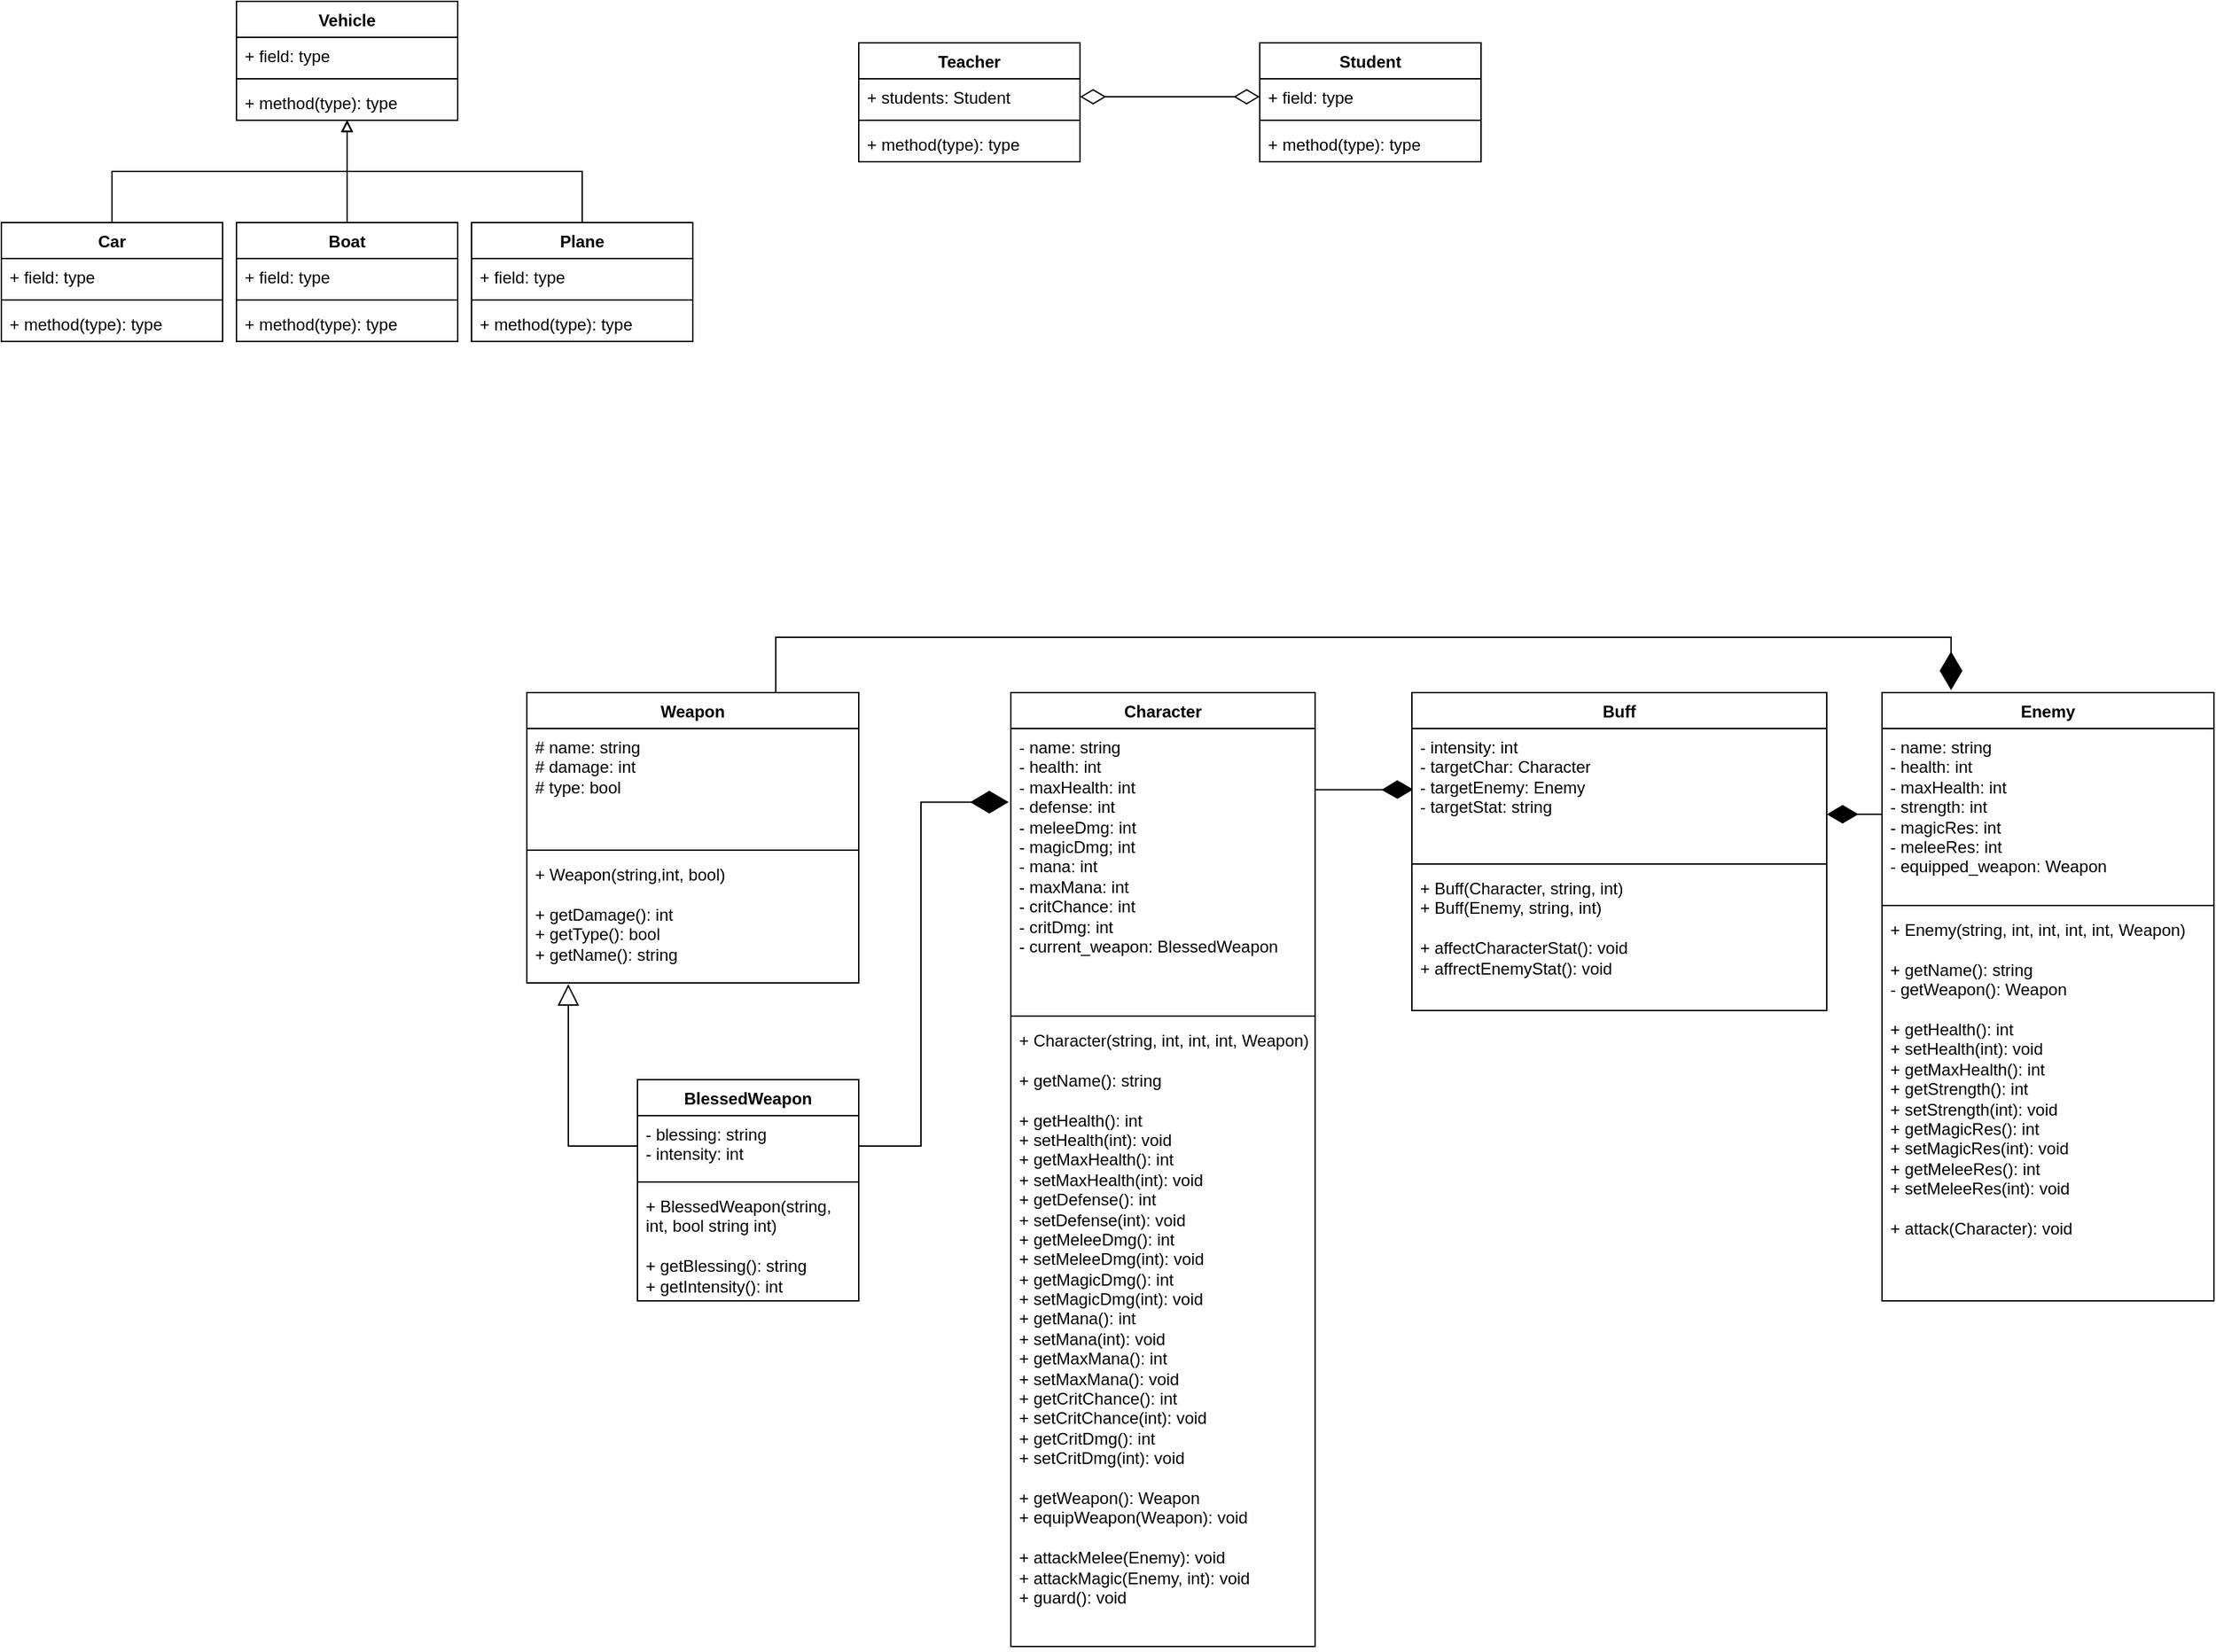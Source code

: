 <mxfile version="27.0.5">
  <diagram name="Página-1" id="1vbNerXCHrLZ9nZTJSyD">
    <mxGraphModel dx="7797" dy="4667" grid="1" gridSize="10" guides="1" tooltips="1" connect="1" arrows="1" fold="1" page="1" pageScale="1" pageWidth="850" pageHeight="1100" math="0" shadow="0">
      <root>
        <mxCell id="0" />
        <mxCell id="1" parent="0" />
        <mxCell id="kRY2xfzmJEt02Ilp_Ciy-17" value="Character" style="swimlane;fontStyle=1;align=center;verticalAlign=top;childLayout=stackLayout;horizontal=1;startSize=26;horizontalStack=0;resizeParent=1;resizeParentMax=0;resizeLast=0;collapsible=1;marginBottom=0;whiteSpace=wrap;html=1;" parent="1" vertex="1">
          <mxGeometry x="-80" y="50" width="220" height="690" as="geometry" />
        </mxCell>
        <mxCell id="kRY2xfzmJEt02Ilp_Ciy-18" value="&lt;div&gt;- name: string&lt;br&gt;&lt;/div&gt;&lt;div&gt;- health: int&lt;br&gt;&lt;/div&gt;&lt;div&gt;- maxHealth: int&lt;br&gt;&lt;/div&gt;&lt;div&gt;- defense: int&lt;br&gt;&lt;/div&gt;&lt;div&gt;- meleeDmg: int&lt;br&gt;&lt;/div&gt;&lt;div&gt;- magicDmg; int&lt;br&gt;&lt;/div&gt;&lt;div&gt;- mana: int&lt;/div&gt;&lt;div&gt;- maxMana: int&lt;br&gt;&lt;/div&gt;&lt;div&gt;- critChance: int&lt;br&gt;&lt;/div&gt;&lt;div&gt;- critDmg: int&lt;br&gt;&lt;/div&gt;&lt;div&gt;- current_weapon: BlessedWeapon&lt;br&gt;&lt;/div&gt;&lt;div&gt;&lt;br&gt;&lt;/div&gt;&lt;div&gt;&lt;br&gt;&lt;/div&gt;" style="text;strokeColor=none;fillColor=none;align=left;verticalAlign=top;spacingLeft=4;spacingRight=4;overflow=hidden;rotatable=0;points=[[0,0.5],[1,0.5]];portConstraint=eastwest;whiteSpace=wrap;html=1;" parent="kRY2xfzmJEt02Ilp_Ciy-17" vertex="1">
          <mxGeometry y="26" width="220" height="204" as="geometry" />
        </mxCell>
        <mxCell id="kRY2xfzmJEt02Ilp_Ciy-19" value="" style="line;strokeWidth=1;fillColor=none;align=left;verticalAlign=middle;spacingTop=-1;spacingLeft=3;spacingRight=3;rotatable=0;labelPosition=right;points=[];portConstraint=eastwest;strokeColor=inherit;" parent="kRY2xfzmJEt02Ilp_Ciy-17" vertex="1">
          <mxGeometry y="230" width="220" height="8" as="geometry" />
        </mxCell>
        <mxCell id="kRY2xfzmJEt02Ilp_Ciy-20" value="&lt;div&gt;+ Character(string, int, int, int, Weapon)&lt;/div&gt;&lt;div&gt;&lt;br&gt;&lt;/div&gt;&lt;div&gt;+ getName(): string&lt;br&gt;&lt;br&gt;&lt;/div&gt;&lt;div&gt;+ getHealth(): int&lt;/div&gt;&lt;div&gt;+ setHealth(int): void&lt;br&gt;&lt;/div&gt;&lt;div&gt;+ getMaxHealth(): int&lt;/div&gt;&lt;div&gt;+ setMaxHealth(int): void&lt;/div&gt;&lt;div&gt;+ getDefense(): int&lt;/div&gt;&lt;div&gt;+ setDefense(int): void&lt;/div&gt;&lt;div&gt;+ getMeleeDmg(): int&lt;/div&gt;&lt;div&gt;+ setMeleeDmg(int): void&lt;/div&gt;&lt;div&gt;+ getMagicDmg(): int&lt;/div&gt;&lt;div&gt;+ setMagicDmg(int): void&lt;/div&gt;&lt;div&gt;+ getMana(): int&lt;/div&gt;&lt;div&gt;+ setMana(int): void&lt;/div&gt;&lt;div&gt;+ getMaxMana(): int&lt;/div&gt;&lt;div&gt;+ setMaxMana(): void&lt;br&gt;&lt;/div&gt;&lt;div&gt;+ getCritChance(): int&lt;/div&gt;&lt;div&gt;+ setCritChance(int): void&lt;/div&gt;&lt;div&gt;+ getCritDmg(): int&lt;/div&gt;&lt;div&gt;+ setCritDmg(int): void&lt;/div&gt;&lt;div&gt;&lt;br&gt;&lt;/div&gt;&lt;div&gt;+ getWeapon(): Weapon&lt;/div&gt;&lt;div&gt;+ equipWeapon(Weapon): void&lt;/div&gt;&lt;div&gt;&lt;br&gt;&lt;/div&gt;&lt;div&gt;+ attackMelee(Enemy): void&lt;/div&gt;&lt;div&gt;+ attackMagic(Enemy, int): void&lt;/div&gt;&lt;div&gt;+ guard(): void&lt;br&gt;&lt;/div&gt;" style="text;strokeColor=none;fillColor=none;align=left;verticalAlign=top;spacingLeft=4;spacingRight=4;overflow=hidden;rotatable=0;points=[[0,0.5],[1,0.5]];portConstraint=eastwest;whiteSpace=wrap;html=1;" parent="kRY2xfzmJEt02Ilp_Ciy-17" vertex="1">
          <mxGeometry y="238" width="220" height="452" as="geometry" />
        </mxCell>
        <mxCell id="kRY2xfzmJEt02Ilp_Ciy-21" value="Enemy" style="swimlane;fontStyle=1;align=center;verticalAlign=top;childLayout=stackLayout;horizontal=1;startSize=26;horizontalStack=0;resizeParent=1;resizeParentMax=0;resizeLast=0;collapsible=1;marginBottom=0;whiteSpace=wrap;html=1;" parent="1" vertex="1">
          <mxGeometry x="550" y="50" width="240" height="440" as="geometry" />
        </mxCell>
        <mxCell id="kRY2xfzmJEt02Ilp_Ciy-22" value="&lt;div&gt;- name: string&lt;br&gt;- health: int&lt;/div&gt;&lt;div&gt;- maxHealth: int&lt;br&gt;&lt;/div&gt;&lt;div&gt;- strength: int&lt;br&gt;&lt;/div&gt;&lt;div&gt;- magicRes: int&lt;br&gt;&lt;/div&gt;&lt;div&gt;- meleeRes: int&lt;/div&gt;&lt;div&gt;- equipped_weapon: Weapon&lt;br&gt;&lt;/div&gt;&lt;div&gt;&lt;br&gt;&lt;/div&gt;" style="text;strokeColor=none;fillColor=none;align=left;verticalAlign=top;spacingLeft=4;spacingRight=4;overflow=hidden;rotatable=0;points=[[0,0.5],[1,0.5]];portConstraint=eastwest;whiteSpace=wrap;html=1;" parent="kRY2xfzmJEt02Ilp_Ciy-21" vertex="1">
          <mxGeometry y="26" width="240" height="124" as="geometry" />
        </mxCell>
        <mxCell id="kRY2xfzmJEt02Ilp_Ciy-23" value="" style="line;strokeWidth=1;fillColor=none;align=left;verticalAlign=middle;spacingTop=-1;spacingLeft=3;spacingRight=3;rotatable=0;labelPosition=right;points=[];portConstraint=eastwest;strokeColor=inherit;" parent="kRY2xfzmJEt02Ilp_Ciy-21" vertex="1">
          <mxGeometry y="150" width="240" height="8" as="geometry" />
        </mxCell>
        <mxCell id="kRY2xfzmJEt02Ilp_Ciy-24" value="&lt;div&gt;+ Enemy(string, int, int, int, int, Weapon)&lt;/div&gt;&lt;div&gt;&lt;br&gt;&lt;/div&gt;&lt;div&gt;+ getName(): string&lt;/div&gt;&lt;div&gt;- getWeapon(): Weapon&lt;/div&gt;&lt;div&gt;&lt;br&gt;&lt;/div&gt;&lt;div&gt;+ getHealth(): int&lt;/div&gt;&lt;div&gt;+ setHealth(int): void&lt;/div&gt;&lt;div&gt;+ getMaxHealth(): int&lt;br&gt;&lt;/div&gt;&lt;div&gt;+ getStrength(): int&lt;/div&gt;&lt;div&gt;+ setStrength(int): void&lt;/div&gt;&lt;div&gt;+ getMagicRes(): int&lt;/div&gt;&lt;div&gt;+ setMagicRes(int): void&lt;/div&gt;&lt;div&gt;+ getMeleeRes(): int&lt;/div&gt;&lt;div&gt;+ setMeleeRes(int): void&lt;br&gt;&lt;/div&gt;&lt;div&gt;&lt;br&gt;+ attack(Character): void&lt;/div&gt;" style="text;strokeColor=none;fillColor=none;align=left;verticalAlign=top;spacingLeft=4;spacingRight=4;overflow=hidden;rotatable=0;points=[[0,0.5],[1,0.5]];portConstraint=eastwest;whiteSpace=wrap;html=1;" parent="kRY2xfzmJEt02Ilp_Ciy-21" vertex="1">
          <mxGeometry y="158" width="240" height="282" as="geometry" />
        </mxCell>
        <mxCell id="lvRKqF9mnhkx7g264Tna-10" value="Buff" style="swimlane;fontStyle=1;align=center;verticalAlign=top;childLayout=stackLayout;horizontal=1;startSize=26;horizontalStack=0;resizeParent=1;resizeParentMax=0;resizeLast=0;collapsible=1;marginBottom=0;whiteSpace=wrap;html=1;" parent="1" vertex="1">
          <mxGeometry x="210" y="50" width="300" height="230" as="geometry" />
        </mxCell>
        <mxCell id="lvRKqF9mnhkx7g264Tna-11" value="&lt;div&gt;- intensity: int&lt;/div&gt;&lt;div&gt;- targetChar: Character&lt;/div&gt;&lt;div&gt;- targetEnemy: Enemy&lt;br&gt;&lt;/div&gt;&lt;div&gt;- targetStat: string&lt;/div&gt;&lt;div&gt;&lt;br&gt;&lt;/div&gt;" style="text;strokeColor=none;fillColor=none;align=left;verticalAlign=top;spacingLeft=4;spacingRight=4;overflow=hidden;rotatable=0;points=[[0,0.5],[1,0.5]];portConstraint=eastwest;whiteSpace=wrap;html=1;" parent="lvRKqF9mnhkx7g264Tna-10" vertex="1">
          <mxGeometry y="26" width="300" height="94" as="geometry" />
        </mxCell>
        <mxCell id="lvRKqF9mnhkx7g264Tna-12" value="" style="line;strokeWidth=1;fillColor=none;align=left;verticalAlign=middle;spacingTop=-1;spacingLeft=3;spacingRight=3;rotatable=0;labelPosition=right;points=[];portConstraint=eastwest;strokeColor=inherit;" parent="lvRKqF9mnhkx7g264Tna-10" vertex="1">
          <mxGeometry y="120" width="300" height="8" as="geometry" />
        </mxCell>
        <mxCell id="lvRKqF9mnhkx7g264Tna-13" value="&lt;div&gt;+ Buff(Character, string, int)&lt;/div&gt;&lt;div&gt;+ Buff(Enemy, string, int)&lt;br&gt;&lt;/div&gt;&lt;div&gt;&lt;br&gt;&lt;/div&gt;&lt;div&gt;+ affectCharacterStat(): void&lt;/div&gt;&lt;div&gt;+ affrectEnemyStat(): void&lt;br&gt;&lt;/div&gt;" style="text;strokeColor=none;fillColor=none;align=left;verticalAlign=top;spacingLeft=4;spacingRight=4;overflow=hidden;rotatable=0;points=[[0,0.5],[1,0.5]];portConstraint=eastwest;whiteSpace=wrap;html=1;" parent="lvRKqF9mnhkx7g264Tna-10" vertex="1">
          <mxGeometry y="128" width="300" height="102" as="geometry" />
        </mxCell>
        <mxCell id="Md4A6ySKZC9SYojYEflb-10" style="edgeStyle=orthogonalEdgeStyle;rounded=0;orthogonalLoop=1;jettySize=auto;html=1;exitX=0.75;exitY=0;exitDx=0;exitDy=0;endArrow=diamondThin;endFill=1;endSize=25;entryX=0.208;entryY=-0.004;entryDx=0;entryDy=0;entryPerimeter=0;" parent="1" source="m2tnZ-UiXffjEg8Qm8sI-2" target="kRY2xfzmJEt02Ilp_Ciy-21" edge="1">
          <mxGeometry relative="1" as="geometry">
            <mxPoint x="660" y="30" as="targetPoint" />
            <Array as="points">
              <mxPoint x="-250" y="10" />
              <mxPoint x="600" y="10" />
            </Array>
          </mxGeometry>
        </mxCell>
        <mxCell id="m2tnZ-UiXffjEg8Qm8sI-2" value="Weapon" style="swimlane;fontStyle=1;align=center;verticalAlign=top;childLayout=stackLayout;horizontal=1;startSize=26;horizontalStack=0;resizeParent=1;resizeParentMax=0;resizeLast=0;collapsible=1;marginBottom=0;whiteSpace=wrap;html=1;" parent="1" vertex="1">
          <mxGeometry x="-430" y="50" width="240" height="210" as="geometry" />
        </mxCell>
        <mxCell id="m2tnZ-UiXffjEg8Qm8sI-3" value="&lt;div&gt;# name: string&lt;/div&gt;&lt;div&gt;# damage: int&lt;/div&gt;&lt;div&gt;# type: bool&lt;/div&gt;" style="text;strokeColor=none;fillColor=none;align=left;verticalAlign=top;spacingLeft=4;spacingRight=4;overflow=hidden;rotatable=0;points=[[0,0.5],[1,0.5]];portConstraint=eastwest;whiteSpace=wrap;html=1;" parent="m2tnZ-UiXffjEg8Qm8sI-2" vertex="1">
          <mxGeometry y="26" width="240" height="84" as="geometry" />
        </mxCell>
        <mxCell id="m2tnZ-UiXffjEg8Qm8sI-4" value="" style="line;strokeWidth=1;fillColor=none;align=left;verticalAlign=middle;spacingTop=-1;spacingLeft=3;spacingRight=3;rotatable=0;labelPosition=right;points=[];portConstraint=eastwest;strokeColor=inherit;" parent="m2tnZ-UiXffjEg8Qm8sI-2" vertex="1">
          <mxGeometry y="110" width="240" height="8" as="geometry" />
        </mxCell>
        <mxCell id="m2tnZ-UiXffjEg8Qm8sI-5" value="&lt;div&gt;+ Weapon(string,int, bool)&lt;/div&gt;&lt;div&gt;&lt;br&gt;&lt;/div&gt;&lt;div&gt;+ getDamage(): int&lt;/div&gt;&lt;div&gt;+ getType(): bool&lt;/div&gt;&lt;div&gt;+ getName(): string&lt;br&gt;&lt;/div&gt;" style="text;strokeColor=none;fillColor=none;align=left;verticalAlign=top;spacingLeft=4;spacingRight=4;overflow=hidden;rotatable=0;points=[[0,0.5],[1,0.5]];portConstraint=eastwest;whiteSpace=wrap;html=1;" parent="m2tnZ-UiXffjEg8Qm8sI-2" vertex="1">
          <mxGeometry y="118" width="240" height="92" as="geometry" />
        </mxCell>
        <mxCell id="VCFjU2ayawt8uLSKTakd-1" style="edgeStyle=orthogonalEdgeStyle;rounded=0;orthogonalLoop=1;jettySize=auto;html=1;exitX=0.999;exitY=0.217;exitDx=0;exitDy=0;endArrow=diamondThin;endFill=1;endSize=20;exitPerimeter=0;" parent="1" source="kRY2xfzmJEt02Ilp_Ciy-18" edge="1">
          <mxGeometry relative="1" as="geometry">
            <mxPoint x="211" y="120" as="targetPoint" />
            <Array as="points">
              <mxPoint x="190" y="120" />
            </Array>
          </mxGeometry>
        </mxCell>
        <mxCell id="VCFjU2ayawt8uLSKTakd-3" style="edgeStyle=orthogonalEdgeStyle;rounded=0;orthogonalLoop=1;jettySize=auto;html=1;exitX=0;exitY=0.5;exitDx=0;exitDy=0;endSize=20;endArrow=diamondThin;endFill=1;entryX=1;entryY=0.668;entryDx=0;entryDy=0;entryPerimeter=0;" parent="1" source="kRY2xfzmJEt02Ilp_Ciy-22" target="lvRKqF9mnhkx7g264Tna-11" edge="1">
          <mxGeometry relative="1" as="geometry">
            <mxPoint x="530" y="180" as="targetPoint" />
          </mxGeometry>
        </mxCell>
        <mxCell id="Md4A6ySKZC9SYojYEflb-5" value="BlessedWeapon" style="swimlane;fontStyle=1;align=center;verticalAlign=top;childLayout=stackLayout;horizontal=1;startSize=26;horizontalStack=0;resizeParent=1;resizeParentMax=0;resizeLast=0;collapsible=1;marginBottom=0;whiteSpace=wrap;html=1;" parent="1" vertex="1">
          <mxGeometry x="-350" y="330" width="160" height="160" as="geometry" />
        </mxCell>
        <mxCell id="Md4A6ySKZC9SYojYEflb-6" value="&lt;div&gt;- blessing: string&lt;/div&gt;&lt;div&gt;- intensity: int&lt;br&gt;&lt;/div&gt;" style="text;strokeColor=none;fillColor=none;align=left;verticalAlign=top;spacingLeft=4;spacingRight=4;overflow=hidden;rotatable=0;points=[[0,0.5],[1,0.5]];portConstraint=eastwest;whiteSpace=wrap;html=1;" parent="Md4A6ySKZC9SYojYEflb-5" vertex="1">
          <mxGeometry y="26" width="160" height="44" as="geometry" />
        </mxCell>
        <mxCell id="Md4A6ySKZC9SYojYEflb-7" value="" style="line;strokeWidth=1;fillColor=none;align=left;verticalAlign=middle;spacingTop=-1;spacingLeft=3;spacingRight=3;rotatable=0;labelPosition=right;points=[];portConstraint=eastwest;strokeColor=inherit;" parent="Md4A6ySKZC9SYojYEflb-5" vertex="1">
          <mxGeometry y="70" width="160" height="8" as="geometry" />
        </mxCell>
        <mxCell id="Md4A6ySKZC9SYojYEflb-8" value="&lt;div&gt;+ BlessedWeapon(string, int, bool string int)&lt;br&gt;&lt;br&gt;&lt;/div&gt;&lt;div&gt;+ getBlessing(): string&lt;br&gt;+ getIntensity(): int&lt;br&gt;&lt;/div&gt;" style="text;strokeColor=none;fillColor=none;align=left;verticalAlign=top;spacingLeft=4;spacingRight=4;overflow=hidden;rotatable=0;points=[[0,0.5],[1,0.5]];portConstraint=eastwest;whiteSpace=wrap;html=1;" parent="Md4A6ySKZC9SYojYEflb-5" vertex="1">
          <mxGeometry y="78" width="160" height="82" as="geometry" />
        </mxCell>
        <mxCell id="Md4A6ySKZC9SYojYEflb-9" style="edgeStyle=orthogonalEdgeStyle;rounded=0;orthogonalLoop=1;jettySize=auto;html=1;exitX=0;exitY=0.5;exitDx=0;exitDy=0;entryX=0.125;entryY=1.01;entryDx=0;entryDy=0;entryPerimeter=0;endArrow=block;endFill=0;endSize=13;" parent="1" source="Md4A6ySKZC9SYojYEflb-6" target="m2tnZ-UiXffjEg8Qm8sI-5" edge="1">
          <mxGeometry relative="1" as="geometry" />
        </mxCell>
        <mxCell id="Md4A6ySKZC9SYojYEflb-11" style="edgeStyle=orthogonalEdgeStyle;rounded=0;orthogonalLoop=1;jettySize=auto;html=1;exitX=1;exitY=0.5;exitDx=0;exitDy=0;entryX=-0.007;entryY=0.261;entryDx=0;entryDy=0;entryPerimeter=0;endArrow=diamondThin;endFill=1;endSize=25;" parent="1" source="Md4A6ySKZC9SYojYEflb-6" target="kRY2xfzmJEt02Ilp_Ciy-18" edge="1">
          <mxGeometry relative="1" as="geometry" />
        </mxCell>
        <mxCell id="EzLkE5CdSaiuGxsI6T73-1" value="Vehicle" style="swimlane;fontStyle=1;align=center;verticalAlign=top;childLayout=stackLayout;horizontal=1;startSize=26;horizontalStack=0;resizeParent=1;resizeParentMax=0;resizeLast=0;collapsible=1;marginBottom=0;whiteSpace=wrap;html=1;" parent="1" vertex="1">
          <mxGeometry x="-640" y="-450" width="160" height="86" as="geometry" />
        </mxCell>
        <mxCell id="EzLkE5CdSaiuGxsI6T73-2" value="+ field: type" style="text;strokeColor=none;fillColor=none;align=left;verticalAlign=top;spacingLeft=4;spacingRight=4;overflow=hidden;rotatable=0;points=[[0,0.5],[1,0.5]];portConstraint=eastwest;whiteSpace=wrap;html=1;" parent="EzLkE5CdSaiuGxsI6T73-1" vertex="1">
          <mxGeometry y="26" width="160" height="26" as="geometry" />
        </mxCell>
        <mxCell id="EzLkE5CdSaiuGxsI6T73-3" value="" style="line;strokeWidth=1;fillColor=none;align=left;verticalAlign=middle;spacingTop=-1;spacingLeft=3;spacingRight=3;rotatable=0;labelPosition=right;points=[];portConstraint=eastwest;strokeColor=inherit;" parent="EzLkE5CdSaiuGxsI6T73-1" vertex="1">
          <mxGeometry y="52" width="160" height="8" as="geometry" />
        </mxCell>
        <mxCell id="EzLkE5CdSaiuGxsI6T73-4" value="+ method(type): type" style="text;strokeColor=none;fillColor=none;align=left;verticalAlign=top;spacingLeft=4;spacingRight=4;overflow=hidden;rotatable=0;points=[[0,0.5],[1,0.5]];portConstraint=eastwest;whiteSpace=wrap;html=1;" parent="EzLkE5CdSaiuGxsI6T73-1" vertex="1">
          <mxGeometry y="60" width="160" height="26" as="geometry" />
        </mxCell>
        <mxCell id="EzLkE5CdSaiuGxsI6T73-5" value="Car" style="swimlane;fontStyle=1;align=center;verticalAlign=top;childLayout=stackLayout;horizontal=1;startSize=26;horizontalStack=0;resizeParent=1;resizeParentMax=0;resizeLast=0;collapsible=1;marginBottom=0;whiteSpace=wrap;html=1;" parent="1" vertex="1">
          <mxGeometry x="-810" y="-290" width="160" height="86" as="geometry" />
        </mxCell>
        <mxCell id="EzLkE5CdSaiuGxsI6T73-6" value="+ field: type" style="text;strokeColor=none;fillColor=none;align=left;verticalAlign=top;spacingLeft=4;spacingRight=4;overflow=hidden;rotatable=0;points=[[0,0.5],[1,0.5]];portConstraint=eastwest;whiteSpace=wrap;html=1;" parent="EzLkE5CdSaiuGxsI6T73-5" vertex="1">
          <mxGeometry y="26" width="160" height="26" as="geometry" />
        </mxCell>
        <mxCell id="EzLkE5CdSaiuGxsI6T73-7" value="" style="line;strokeWidth=1;fillColor=none;align=left;verticalAlign=middle;spacingTop=-1;spacingLeft=3;spacingRight=3;rotatable=0;labelPosition=right;points=[];portConstraint=eastwest;strokeColor=inherit;" parent="EzLkE5CdSaiuGxsI6T73-5" vertex="1">
          <mxGeometry y="52" width="160" height="8" as="geometry" />
        </mxCell>
        <mxCell id="EzLkE5CdSaiuGxsI6T73-8" value="+ method(type): type" style="text;strokeColor=none;fillColor=none;align=left;verticalAlign=top;spacingLeft=4;spacingRight=4;overflow=hidden;rotatable=0;points=[[0,0.5],[1,0.5]];portConstraint=eastwest;whiteSpace=wrap;html=1;" parent="EzLkE5CdSaiuGxsI6T73-5" vertex="1">
          <mxGeometry y="60" width="160" height="26" as="geometry" />
        </mxCell>
        <mxCell id="EzLkE5CdSaiuGxsI6T73-9" value="Boat" style="swimlane;fontStyle=1;align=center;verticalAlign=top;childLayout=stackLayout;horizontal=1;startSize=26;horizontalStack=0;resizeParent=1;resizeParentMax=0;resizeLast=0;collapsible=1;marginBottom=0;whiteSpace=wrap;html=1;" parent="1" vertex="1">
          <mxGeometry x="-640" y="-290" width="160" height="86" as="geometry" />
        </mxCell>
        <mxCell id="EzLkE5CdSaiuGxsI6T73-10" value="+ field: type" style="text;strokeColor=none;fillColor=none;align=left;verticalAlign=top;spacingLeft=4;spacingRight=4;overflow=hidden;rotatable=0;points=[[0,0.5],[1,0.5]];portConstraint=eastwest;whiteSpace=wrap;html=1;" parent="EzLkE5CdSaiuGxsI6T73-9" vertex="1">
          <mxGeometry y="26" width="160" height="26" as="geometry" />
        </mxCell>
        <mxCell id="EzLkE5CdSaiuGxsI6T73-11" value="" style="line;strokeWidth=1;fillColor=none;align=left;verticalAlign=middle;spacingTop=-1;spacingLeft=3;spacingRight=3;rotatable=0;labelPosition=right;points=[];portConstraint=eastwest;strokeColor=inherit;" parent="EzLkE5CdSaiuGxsI6T73-9" vertex="1">
          <mxGeometry y="52" width="160" height="8" as="geometry" />
        </mxCell>
        <mxCell id="EzLkE5CdSaiuGxsI6T73-12" value="+ method(type): type" style="text;strokeColor=none;fillColor=none;align=left;verticalAlign=top;spacingLeft=4;spacingRight=4;overflow=hidden;rotatable=0;points=[[0,0.5],[1,0.5]];portConstraint=eastwest;whiteSpace=wrap;html=1;" parent="EzLkE5CdSaiuGxsI6T73-9" vertex="1">
          <mxGeometry y="60" width="160" height="26" as="geometry" />
        </mxCell>
        <mxCell id="EzLkE5CdSaiuGxsI6T73-13" value="Plane" style="swimlane;fontStyle=1;align=center;verticalAlign=top;childLayout=stackLayout;horizontal=1;startSize=26;horizontalStack=0;resizeParent=1;resizeParentMax=0;resizeLast=0;collapsible=1;marginBottom=0;whiteSpace=wrap;html=1;" parent="1" vertex="1">
          <mxGeometry x="-470" y="-290" width="160" height="86" as="geometry" />
        </mxCell>
        <mxCell id="EzLkE5CdSaiuGxsI6T73-14" value="+ field: type" style="text;strokeColor=none;fillColor=none;align=left;verticalAlign=top;spacingLeft=4;spacingRight=4;overflow=hidden;rotatable=0;points=[[0,0.5],[1,0.5]];portConstraint=eastwest;whiteSpace=wrap;html=1;" parent="EzLkE5CdSaiuGxsI6T73-13" vertex="1">
          <mxGeometry y="26" width="160" height="26" as="geometry" />
        </mxCell>
        <mxCell id="EzLkE5CdSaiuGxsI6T73-15" value="" style="line;strokeWidth=1;fillColor=none;align=left;verticalAlign=middle;spacingTop=-1;spacingLeft=3;spacingRight=3;rotatable=0;labelPosition=right;points=[];portConstraint=eastwest;strokeColor=inherit;" parent="EzLkE5CdSaiuGxsI6T73-13" vertex="1">
          <mxGeometry y="52" width="160" height="8" as="geometry" />
        </mxCell>
        <mxCell id="EzLkE5CdSaiuGxsI6T73-16" value="+ method(type): type" style="text;strokeColor=none;fillColor=none;align=left;verticalAlign=top;spacingLeft=4;spacingRight=4;overflow=hidden;rotatable=0;points=[[0,0.5],[1,0.5]];portConstraint=eastwest;whiteSpace=wrap;html=1;" parent="EzLkE5CdSaiuGxsI6T73-13" vertex="1">
          <mxGeometry y="60" width="160" height="26" as="geometry" />
        </mxCell>
        <mxCell id="EzLkE5CdSaiuGxsI6T73-21" style="edgeStyle=orthogonalEdgeStyle;rounded=0;orthogonalLoop=1;jettySize=auto;html=1;exitX=0.5;exitY=0;exitDx=0;exitDy=0;endArrow=block;endFill=0;" parent="1" source="EzLkE5CdSaiuGxsI6T73-5" edge="1">
          <mxGeometry relative="1" as="geometry">
            <mxPoint x="-560" y="-364" as="targetPoint" />
            <Array as="points">
              <mxPoint x="-730" y="-327" />
              <mxPoint x="-560" y="-327" />
              <mxPoint x="-560" y="-364" />
            </Array>
          </mxGeometry>
        </mxCell>
        <mxCell id="EzLkE5CdSaiuGxsI6T73-22" style="edgeStyle=orthogonalEdgeStyle;rounded=0;orthogonalLoop=1;jettySize=auto;html=1;exitX=0.5;exitY=0;exitDx=0;exitDy=0;entryX=0.501;entryY=0.998;entryDx=0;entryDy=0;entryPerimeter=0;endArrow=block;endFill=0;" parent="1" source="EzLkE5CdSaiuGxsI6T73-9" target="EzLkE5CdSaiuGxsI6T73-4" edge="1">
          <mxGeometry relative="1" as="geometry">
            <Array as="points">
              <mxPoint x="-560" y="-364" />
              <mxPoint x="-560" y="-364" />
            </Array>
          </mxGeometry>
        </mxCell>
        <mxCell id="EzLkE5CdSaiuGxsI6T73-23" style="edgeStyle=orthogonalEdgeStyle;rounded=0;orthogonalLoop=1;jettySize=auto;html=1;exitX=0.5;exitY=0;exitDx=0;exitDy=0;entryX=0.498;entryY=0.989;entryDx=0;entryDy=0;entryPerimeter=0;endArrow=block;endFill=0;" parent="1" source="EzLkE5CdSaiuGxsI6T73-13" target="EzLkE5CdSaiuGxsI6T73-4" edge="1">
          <mxGeometry relative="1" as="geometry">
            <Array as="points">
              <mxPoint x="-390" y="-327" />
              <mxPoint x="-560" y="-327" />
              <mxPoint x="-560" y="-364" />
            </Array>
          </mxGeometry>
        </mxCell>
        <mxCell id="EzLkE5CdSaiuGxsI6T73-24" value="Teacher" style="swimlane;fontStyle=1;align=center;verticalAlign=top;childLayout=stackLayout;horizontal=1;startSize=26;horizontalStack=0;resizeParent=1;resizeParentMax=0;resizeLast=0;collapsible=1;marginBottom=0;whiteSpace=wrap;html=1;" parent="1" vertex="1">
          <mxGeometry x="-190" y="-420" width="160" height="86" as="geometry" />
        </mxCell>
        <mxCell id="EzLkE5CdSaiuGxsI6T73-25" value="+ students: Student" style="text;strokeColor=none;fillColor=none;align=left;verticalAlign=top;spacingLeft=4;spacingRight=4;overflow=hidden;rotatable=0;points=[[0,0.5],[1,0.5]];portConstraint=eastwest;whiteSpace=wrap;html=1;" parent="EzLkE5CdSaiuGxsI6T73-24" vertex="1">
          <mxGeometry y="26" width="160" height="26" as="geometry" />
        </mxCell>
        <mxCell id="EzLkE5CdSaiuGxsI6T73-26" value="" style="line;strokeWidth=1;fillColor=none;align=left;verticalAlign=middle;spacingTop=-1;spacingLeft=3;spacingRight=3;rotatable=0;labelPosition=right;points=[];portConstraint=eastwest;strokeColor=inherit;" parent="EzLkE5CdSaiuGxsI6T73-24" vertex="1">
          <mxGeometry y="52" width="160" height="8" as="geometry" />
        </mxCell>
        <mxCell id="EzLkE5CdSaiuGxsI6T73-27" value="+ method(type): type" style="text;strokeColor=none;fillColor=none;align=left;verticalAlign=top;spacingLeft=4;spacingRight=4;overflow=hidden;rotatable=0;points=[[0,0.5],[1,0.5]];portConstraint=eastwest;whiteSpace=wrap;html=1;" parent="EzLkE5CdSaiuGxsI6T73-24" vertex="1">
          <mxGeometry y="60" width="160" height="26" as="geometry" />
        </mxCell>
        <mxCell id="EzLkE5CdSaiuGxsI6T73-28" value="Student" style="swimlane;fontStyle=1;align=center;verticalAlign=top;childLayout=stackLayout;horizontal=1;startSize=26;horizontalStack=0;resizeParent=1;resizeParentMax=0;resizeLast=0;collapsible=1;marginBottom=0;whiteSpace=wrap;html=1;" parent="1" vertex="1">
          <mxGeometry x="100" y="-420" width="160" height="86" as="geometry" />
        </mxCell>
        <mxCell id="EzLkE5CdSaiuGxsI6T73-29" value="+ field: type" style="text;strokeColor=none;fillColor=none;align=left;verticalAlign=top;spacingLeft=4;spacingRight=4;overflow=hidden;rotatable=0;points=[[0,0.5],[1,0.5]];portConstraint=eastwest;whiteSpace=wrap;html=1;" parent="EzLkE5CdSaiuGxsI6T73-28" vertex="1">
          <mxGeometry y="26" width="160" height="26" as="geometry" />
        </mxCell>
        <mxCell id="EzLkE5CdSaiuGxsI6T73-30" value="" style="line;strokeWidth=1;fillColor=none;align=left;verticalAlign=middle;spacingTop=-1;spacingLeft=3;spacingRight=3;rotatable=0;labelPosition=right;points=[];portConstraint=eastwest;strokeColor=inherit;" parent="EzLkE5CdSaiuGxsI6T73-28" vertex="1">
          <mxGeometry y="52" width="160" height="8" as="geometry" />
        </mxCell>
        <mxCell id="EzLkE5CdSaiuGxsI6T73-31" value="+ method(type): type" style="text;strokeColor=none;fillColor=none;align=left;verticalAlign=top;spacingLeft=4;spacingRight=4;overflow=hidden;rotatable=0;points=[[0,0.5],[1,0.5]];portConstraint=eastwest;whiteSpace=wrap;html=1;" parent="EzLkE5CdSaiuGxsI6T73-28" vertex="1">
          <mxGeometry y="60" width="160" height="26" as="geometry" />
        </mxCell>
        <mxCell id="EzLkE5CdSaiuGxsI6T73-32" style="edgeStyle=orthogonalEdgeStyle;rounded=0;orthogonalLoop=1;jettySize=auto;html=1;exitX=0;exitY=0.5;exitDx=0;exitDy=0;entryX=1;entryY=0.5;entryDx=0;entryDy=0;endArrow=diamondThin;endFill=0;endSize=16;startArrow=diamondThin;startFill=0;startSize=16;" parent="1" source="EzLkE5CdSaiuGxsI6T73-29" target="EzLkE5CdSaiuGxsI6T73-25" edge="1">
          <mxGeometry relative="1" as="geometry" />
        </mxCell>
      </root>
    </mxGraphModel>
  </diagram>
</mxfile>
